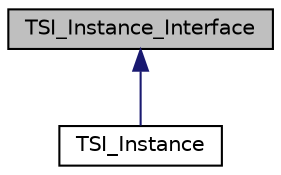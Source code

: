 digraph "TSI_Instance_Interface"
{
  edge [fontname="Helvetica",fontsize="10",labelfontname="Helvetica",labelfontsize="10"];
  node [fontname="Helvetica",fontsize="10",shape=record];
  Node0 [label="TSI_Instance_Interface",height=0.2,width=0.4,color="black", fillcolor="grey75", style="filled", fontcolor="black"];
  Node0 -> Node1 [dir="back",color="midnightblue",fontsize="10",style="solid",fontname="Helvetica"];
  Node1 [label="TSI_Instance",height=0.2,width=0.4,color="black", fillcolor="white", style="filled",URL="$d5/d1d/class_t_s_i___client_1_1_models_1_1_t_s_i___instance.html"];
}
